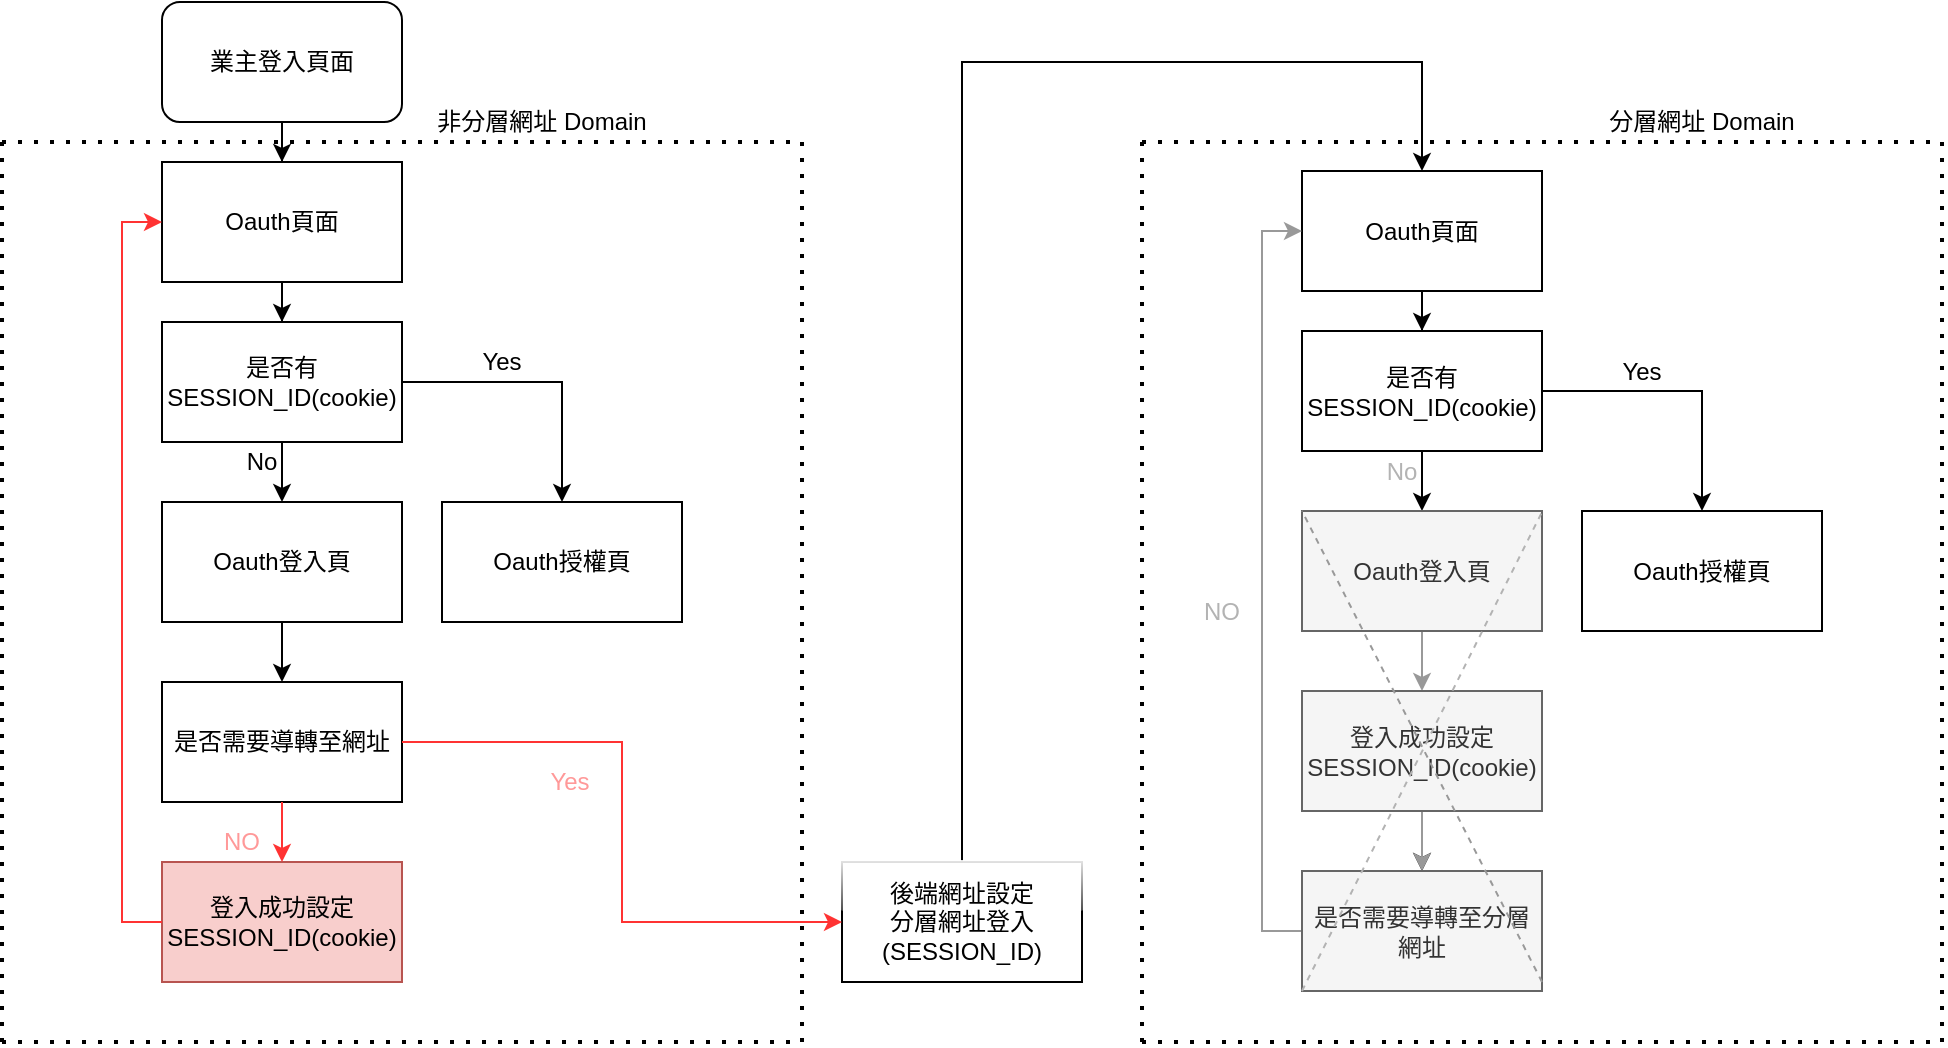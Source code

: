<mxfile version="14.9.8" type="github">
  <diagram id="D-UUqYlnIydJldvlOFWt" name="Page-1">
    <mxGraphModel dx="1886" dy="946" grid="1" gridSize="10" guides="1" tooltips="1" connect="1" arrows="1" fold="1" page="1" pageScale="1" pageWidth="827" pageHeight="1169" math="0" shadow="0">
      <root>
        <mxCell id="0" />
        <mxCell id="1" parent="0" />
        <mxCell id="tW6iTe2G2LZvE7hdBB6i-5" style="edgeStyle=orthogonalEdgeStyle;rounded=0;orthogonalLoop=1;jettySize=auto;html=1;entryX=0.5;entryY=0;entryDx=0;entryDy=0;" edge="1" parent="1" source="tW6iTe2G2LZvE7hdBB6i-1" target="tW6iTe2G2LZvE7hdBB6i-2">
          <mxGeometry relative="1" as="geometry" />
        </mxCell>
        <mxCell id="tW6iTe2G2LZvE7hdBB6i-1" value="業主登入頁面" style="rounded=1;whiteSpace=wrap;html=1;" vertex="1" parent="1">
          <mxGeometry x="190" y="50" width="120" height="60" as="geometry" />
        </mxCell>
        <mxCell id="tW6iTe2G2LZvE7hdBB6i-6" style="edgeStyle=orthogonalEdgeStyle;rounded=0;orthogonalLoop=1;jettySize=auto;html=1;entryX=0.5;entryY=0;entryDx=0;entryDy=0;" edge="1" parent="1" source="tW6iTe2G2LZvE7hdBB6i-2" target="tW6iTe2G2LZvE7hdBB6i-3">
          <mxGeometry relative="1" as="geometry" />
        </mxCell>
        <mxCell id="tW6iTe2G2LZvE7hdBB6i-2" value="Oauth頁面" style="rounded=0;whiteSpace=wrap;html=1;" vertex="1" parent="1">
          <mxGeometry x="190" y="130" width="120" height="60" as="geometry" />
        </mxCell>
        <mxCell id="tW6iTe2G2LZvE7hdBB6i-9" style="edgeStyle=orthogonalEdgeStyle;rounded=0;orthogonalLoop=1;jettySize=auto;html=1;exitX=0.5;exitY=1;exitDx=0;exitDy=0;entryX=0.5;entryY=0;entryDx=0;entryDy=0;" edge="1" parent="1" source="tW6iTe2G2LZvE7hdBB6i-3" target="tW6iTe2G2LZvE7hdBB6i-7">
          <mxGeometry relative="1" as="geometry" />
        </mxCell>
        <mxCell id="tW6iTe2G2LZvE7hdBB6i-10" style="edgeStyle=orthogonalEdgeStyle;rounded=0;orthogonalLoop=1;jettySize=auto;html=1;exitX=1;exitY=0.5;exitDx=0;exitDy=0;entryX=0.5;entryY=0;entryDx=0;entryDy=0;" edge="1" parent="1" source="tW6iTe2G2LZvE7hdBB6i-3" target="tW6iTe2G2LZvE7hdBB6i-8">
          <mxGeometry relative="1" as="geometry" />
        </mxCell>
        <mxCell id="tW6iTe2G2LZvE7hdBB6i-3" value="是否有SESSION_ID(cookie)" style="rounded=0;whiteSpace=wrap;html=1;" vertex="1" parent="1">
          <mxGeometry x="190" y="210" width="120" height="60" as="geometry" />
        </mxCell>
        <mxCell id="tW6iTe2G2LZvE7hdBB6i-18" style="edgeStyle=orthogonalEdgeStyle;rounded=0;orthogonalLoop=1;jettySize=auto;html=1;exitX=0.5;exitY=1;exitDx=0;exitDy=0;entryX=0.5;entryY=0;entryDx=0;entryDy=0;" edge="1" parent="1" source="tW6iTe2G2LZvE7hdBB6i-7">
          <mxGeometry relative="1" as="geometry">
            <mxPoint x="250" y="390" as="targetPoint" />
          </mxGeometry>
        </mxCell>
        <mxCell id="tW6iTe2G2LZvE7hdBB6i-7" value="Oauth登入頁" style="rounded=0;whiteSpace=wrap;html=1;" vertex="1" parent="1">
          <mxGeometry x="190" y="300" width="120" height="60" as="geometry" />
        </mxCell>
        <mxCell id="tW6iTe2G2LZvE7hdBB6i-8" value="Oauth授權頁" style="rounded=0;whiteSpace=wrap;html=1;" vertex="1" parent="1">
          <mxGeometry x="330" y="300" width="120" height="60" as="geometry" />
        </mxCell>
        <mxCell id="tW6iTe2G2LZvE7hdBB6i-11" value="Yes" style="text;html=1;strokeColor=none;fillColor=none;align=center;verticalAlign=middle;whiteSpace=wrap;rounded=0;" vertex="1" parent="1">
          <mxGeometry x="340" y="220" width="40" height="20" as="geometry" />
        </mxCell>
        <mxCell id="tW6iTe2G2LZvE7hdBB6i-13" value="No" style="text;html=1;strokeColor=none;fillColor=none;align=center;verticalAlign=middle;whiteSpace=wrap;rounded=0;" vertex="1" parent="1">
          <mxGeometry x="220" y="270" width="40" height="20" as="geometry" />
        </mxCell>
        <mxCell id="tW6iTe2G2LZvE7hdBB6i-29" value="" style="group;fontColor=#FF9999;" vertex="1" connectable="0" parent="1">
          <mxGeometry x="110" y="120" width="400" height="450" as="geometry" />
        </mxCell>
        <mxCell id="tW6iTe2G2LZvE7hdBB6i-25" value="" style="endArrow=none;dashed=1;html=1;dashPattern=1 3;strokeWidth=2;" edge="1" parent="tW6iTe2G2LZvE7hdBB6i-29">
          <mxGeometry width="50" height="50" relative="1" as="geometry">
            <mxPoint y="450" as="sourcePoint" />
            <mxPoint x="400" y="450" as="targetPoint" />
          </mxGeometry>
        </mxCell>
        <mxCell id="tW6iTe2G2LZvE7hdBB6i-26" value="" style="endArrow=none;dashed=1;html=1;dashPattern=1 3;strokeWidth=2;" edge="1" parent="tW6iTe2G2LZvE7hdBB6i-29">
          <mxGeometry width="50" height="50" relative="1" as="geometry">
            <mxPoint x="400" y="450" as="sourcePoint" />
            <mxPoint x="400" as="targetPoint" />
          </mxGeometry>
        </mxCell>
        <mxCell id="tW6iTe2G2LZvE7hdBB6i-27" value="" style="endArrow=none;dashed=1;html=1;dashPattern=1 3;strokeWidth=2;" edge="1" parent="tW6iTe2G2LZvE7hdBB6i-29">
          <mxGeometry width="50" height="50" relative="1" as="geometry">
            <mxPoint y="450" as="sourcePoint" />
            <mxPoint as="targetPoint" />
          </mxGeometry>
        </mxCell>
        <mxCell id="tW6iTe2G2LZvE7hdBB6i-28" value="" style="endArrow=none;dashed=1;html=1;dashPattern=1 3;strokeWidth=2;" edge="1" parent="tW6iTe2G2LZvE7hdBB6i-29">
          <mxGeometry width="50" height="50" relative="1" as="geometry">
            <mxPoint as="sourcePoint" />
            <mxPoint x="400" as="targetPoint" />
          </mxGeometry>
        </mxCell>
        <mxCell id="tW6iTe2G2LZvE7hdBB6i-54" value="Yes" style="text;html=1;align=center;verticalAlign=middle;whiteSpace=wrap;rounded=0;glass=1;fontColor=#FF9999;" vertex="1" parent="tW6iTe2G2LZvE7hdBB6i-29">
          <mxGeometry x="264" y="310" width="40" height="20" as="geometry" />
        </mxCell>
        <mxCell id="tW6iTe2G2LZvE7hdBB6i-20" value="&lt;font style=&quot;vertical-align: inherit&quot;&gt;&lt;font style=&quot;vertical-align: inherit&quot;&gt;是否需要導轉至網址&lt;/font&gt;&lt;/font&gt;" style="rounded=0;whiteSpace=wrap;html=1;" vertex="1" parent="tW6iTe2G2LZvE7hdBB6i-29">
          <mxGeometry x="80" y="270" width="120" height="60" as="geometry" />
        </mxCell>
        <mxCell id="tW6iTe2G2LZvE7hdBB6i-62" value="&lt;span&gt;登入成功設定SESSION_ID(cookie)&lt;/span&gt;" style="rounded=0;whiteSpace=wrap;html=1;fillColor=#f8cecc;strokeColor=#b85450;" vertex="1" parent="tW6iTe2G2LZvE7hdBB6i-29">
          <mxGeometry x="80" y="360" width="120" height="60" as="geometry" />
        </mxCell>
        <mxCell id="tW6iTe2G2LZvE7hdBB6i-23" value="NO" style="text;html=1;strokeColor=none;fillColor=none;align=center;verticalAlign=middle;whiteSpace=wrap;rounded=0;fontColor=#FF9999;" vertex="1" parent="tW6iTe2G2LZvE7hdBB6i-29">
          <mxGeometry x="100" y="340" width="40" height="20" as="geometry" />
        </mxCell>
        <mxCell id="tW6iTe2G2LZvE7hdBB6i-30" value="非分層網址 Domain" style="text;html=1;strokeColor=none;fillColor=none;align=center;verticalAlign=middle;whiteSpace=wrap;rounded=0;glass=1;" vertex="1" parent="1">
          <mxGeometry x="260" y="100" width="240" height="20" as="geometry" />
        </mxCell>
        <mxCell id="tW6iTe2G2LZvE7hdBB6i-31" style="edgeStyle=orthogonalEdgeStyle;rounded=0;orthogonalLoop=1;jettySize=auto;html=1;entryX=0.5;entryY=0;entryDx=0;entryDy=0;" edge="1" parent="1" source="tW6iTe2G2LZvE7hdBB6i-32" target="tW6iTe2G2LZvE7hdBB6i-35">
          <mxGeometry relative="1" as="geometry" />
        </mxCell>
        <mxCell id="tW6iTe2G2LZvE7hdBB6i-32" value="Oauth頁面" style="rounded=0;whiteSpace=wrap;html=1;" vertex="1" parent="1">
          <mxGeometry x="760" y="134.5" width="120" height="60" as="geometry" />
        </mxCell>
        <mxCell id="tW6iTe2G2LZvE7hdBB6i-33" style="edgeStyle=orthogonalEdgeStyle;rounded=0;orthogonalLoop=1;jettySize=auto;html=1;exitX=0.5;exitY=1;exitDx=0;exitDy=0;entryX=0.5;entryY=0;entryDx=0;entryDy=0;" edge="1" parent="1" source="tW6iTe2G2LZvE7hdBB6i-35" target="tW6iTe2G2LZvE7hdBB6i-37">
          <mxGeometry relative="1" as="geometry" />
        </mxCell>
        <mxCell id="tW6iTe2G2LZvE7hdBB6i-34" style="edgeStyle=orthogonalEdgeStyle;rounded=0;orthogonalLoop=1;jettySize=auto;html=1;exitX=1;exitY=0.5;exitDx=0;exitDy=0;entryX=0.5;entryY=0;entryDx=0;entryDy=0;" edge="1" parent="1" source="tW6iTe2G2LZvE7hdBB6i-35" target="tW6iTe2G2LZvE7hdBB6i-38">
          <mxGeometry relative="1" as="geometry" />
        </mxCell>
        <mxCell id="tW6iTe2G2LZvE7hdBB6i-35" value="是否有SESSION_ID(cookie)" style="rounded=0;whiteSpace=wrap;html=1;" vertex="1" parent="1">
          <mxGeometry x="760" y="214.5" width="120" height="60" as="geometry" />
        </mxCell>
        <mxCell id="tW6iTe2G2LZvE7hdBB6i-36" style="edgeStyle=orthogonalEdgeStyle;rounded=0;orthogonalLoop=1;jettySize=auto;html=1;exitX=0.5;exitY=1;exitDx=0;exitDy=0;entryX=0.5;entryY=0;entryDx=0;entryDy=0;strokeColor=#999999;" edge="1" parent="1" source="tW6iTe2G2LZvE7hdBB6i-37" target="tW6iTe2G2LZvE7hdBB6i-42">
          <mxGeometry relative="1" as="geometry" />
        </mxCell>
        <mxCell id="tW6iTe2G2LZvE7hdBB6i-37" value="Oauth登入頁" style="rounded=0;whiteSpace=wrap;html=1;fontColor=#333333;fillColor=#f5f5f5;strokeColor=#666666;" vertex="1" parent="1">
          <mxGeometry x="760" y="304.5" width="120" height="60" as="geometry" />
        </mxCell>
        <mxCell id="tW6iTe2G2LZvE7hdBB6i-38" value="Oauth授權頁" style="rounded=0;whiteSpace=wrap;html=1;" vertex="1" parent="1">
          <mxGeometry x="900" y="304.5" width="120" height="60" as="geometry" />
        </mxCell>
        <mxCell id="tW6iTe2G2LZvE7hdBB6i-39" value="Yes" style="text;html=1;strokeColor=none;fillColor=none;align=center;verticalAlign=middle;whiteSpace=wrap;rounded=0;" vertex="1" parent="1">
          <mxGeometry x="910" y="224.5" width="40" height="20" as="geometry" />
        </mxCell>
        <mxCell id="tW6iTe2G2LZvE7hdBB6i-40" value="No" style="text;html=1;strokeColor=none;fillColor=none;align=center;verticalAlign=middle;whiteSpace=wrap;rounded=0;fontColor=#B3B3B3;" vertex="1" parent="1">
          <mxGeometry x="790" y="274.5" width="40" height="20" as="geometry" />
        </mxCell>
        <mxCell id="tW6iTe2G2LZvE7hdBB6i-41" style="edgeStyle=orthogonalEdgeStyle;rounded=0;orthogonalLoop=1;jettySize=auto;html=1;entryX=0.5;entryY=0;entryDx=0;entryDy=0;" edge="1" parent="1" source="tW6iTe2G2LZvE7hdBB6i-42" target="tW6iTe2G2LZvE7hdBB6i-44">
          <mxGeometry relative="1" as="geometry" />
        </mxCell>
        <mxCell id="tW6iTe2G2LZvE7hdBB6i-60" value="" style="edgeStyle=orthogonalEdgeStyle;rounded=0;orthogonalLoop=1;jettySize=auto;html=1;fontColor=#999999;strokeColor=#999999;" edge="1" parent="1" source="tW6iTe2G2LZvE7hdBB6i-42" target="tW6iTe2G2LZvE7hdBB6i-44">
          <mxGeometry relative="1" as="geometry" />
        </mxCell>
        <mxCell id="tW6iTe2G2LZvE7hdBB6i-42" value="&lt;span&gt;登入成功設定SESSION_ID(cookie)&lt;/span&gt;" style="rounded=0;whiteSpace=wrap;html=1;fillColor=#f5f5f5;strokeColor=#666666;fontColor=#333333;" vertex="1" parent="1">
          <mxGeometry x="760" y="394.5" width="120" height="60" as="geometry" />
        </mxCell>
        <mxCell id="tW6iTe2G2LZvE7hdBB6i-43" style="edgeStyle=orthogonalEdgeStyle;rounded=0;orthogonalLoop=1;jettySize=auto;html=1;exitX=0;exitY=0.5;exitDx=0;exitDy=0;entryX=0;entryY=0.5;entryDx=0;entryDy=0;strokeColor=#999999;" edge="1" parent="1" source="tW6iTe2G2LZvE7hdBB6i-44" target="tW6iTe2G2LZvE7hdBB6i-32">
          <mxGeometry relative="1" as="geometry" />
        </mxCell>
        <mxCell id="tW6iTe2G2LZvE7hdBB6i-44" value="是否需要導轉至分層網址" style="rounded=0;whiteSpace=wrap;html=1;fillColor=#f5f5f5;strokeColor=#666666;fontColor=#333333;" vertex="1" parent="1">
          <mxGeometry x="760" y="484.5" width="120" height="60" as="geometry" />
        </mxCell>
        <mxCell id="tW6iTe2G2LZvE7hdBB6i-45" value="NO" style="text;html=1;strokeColor=none;fillColor=none;align=center;verticalAlign=middle;whiteSpace=wrap;rounded=0;fontColor=#B3B3B3;" vertex="1" parent="1">
          <mxGeometry x="700" y="344.5" width="40" height="20" as="geometry" />
        </mxCell>
        <mxCell id="tW6iTe2G2LZvE7hdBB6i-46" value="" style="group" vertex="1" connectable="0" parent="1">
          <mxGeometry x="680" y="120" width="400" height="450" as="geometry" />
        </mxCell>
        <mxCell id="tW6iTe2G2LZvE7hdBB6i-47" value="" style="endArrow=none;dashed=1;html=1;dashPattern=1 3;strokeWidth=2;" edge="1" parent="tW6iTe2G2LZvE7hdBB6i-46">
          <mxGeometry width="50" height="50" relative="1" as="geometry">
            <mxPoint y="450" as="sourcePoint" />
            <mxPoint x="400" y="450" as="targetPoint" />
          </mxGeometry>
        </mxCell>
        <mxCell id="tW6iTe2G2LZvE7hdBB6i-48" value="" style="endArrow=none;dashed=1;html=1;dashPattern=1 3;strokeWidth=2;" edge="1" parent="tW6iTe2G2LZvE7hdBB6i-46">
          <mxGeometry width="50" height="50" relative="1" as="geometry">
            <mxPoint x="400" y="450" as="sourcePoint" />
            <mxPoint x="400" as="targetPoint" />
          </mxGeometry>
        </mxCell>
        <mxCell id="tW6iTe2G2LZvE7hdBB6i-49" value="" style="endArrow=none;dashed=1;html=1;dashPattern=1 3;strokeWidth=2;" edge="1" parent="tW6iTe2G2LZvE7hdBB6i-46">
          <mxGeometry width="50" height="50" relative="1" as="geometry">
            <mxPoint y="450" as="sourcePoint" />
            <mxPoint as="targetPoint" />
          </mxGeometry>
        </mxCell>
        <mxCell id="tW6iTe2G2LZvE7hdBB6i-50" value="" style="endArrow=none;dashed=1;html=1;dashPattern=1 3;strokeWidth=2;" edge="1" parent="tW6iTe2G2LZvE7hdBB6i-46">
          <mxGeometry width="50" height="50" relative="1" as="geometry">
            <mxPoint as="sourcePoint" />
            <mxPoint x="400" as="targetPoint" />
          </mxGeometry>
        </mxCell>
        <mxCell id="tW6iTe2G2LZvE7hdBB6i-56" style="edgeStyle=orthogonalEdgeStyle;rounded=0;orthogonalLoop=1;jettySize=auto;html=1;exitX=0.5;exitY=0;exitDx=0;exitDy=0;entryX=0.5;entryY=0;entryDx=0;entryDy=0;" edge="1" parent="1" source="tW6iTe2G2LZvE7hdBB6i-52" target="tW6iTe2G2LZvE7hdBB6i-32">
          <mxGeometry relative="1" as="geometry">
            <Array as="points">
              <mxPoint x="590" y="80" />
              <mxPoint x="820" y="80" />
            </Array>
          </mxGeometry>
        </mxCell>
        <mxCell id="tW6iTe2G2LZvE7hdBB6i-52" value="後端網址設定&lt;br&gt;分層網址登入&lt;br&gt;(SESSION_ID)" style="rounded=0;whiteSpace=wrap;html=1;glass=1;" vertex="1" parent="1">
          <mxGeometry x="530" y="480" width="120" height="60" as="geometry" />
        </mxCell>
        <mxCell id="tW6iTe2G2LZvE7hdBB6i-57" value="分層網址 Domain" style="text;html=1;strokeColor=none;fillColor=none;align=center;verticalAlign=middle;whiteSpace=wrap;rounded=0;glass=1;" vertex="1" parent="1">
          <mxGeometry x="840" y="100" width="240" height="20" as="geometry" />
        </mxCell>
        <mxCell id="tW6iTe2G2LZvE7hdBB6i-63" style="edgeStyle=orthogonalEdgeStyle;rounded=0;orthogonalLoop=1;jettySize=auto;html=1;exitX=0.5;exitY=1;exitDx=0;exitDy=0;fontColor=#FF3333;strokeColor=#FF3333;" edge="1" parent="1" source="tW6iTe2G2LZvE7hdBB6i-20">
          <mxGeometry relative="1" as="geometry">
            <mxPoint x="250" y="480" as="targetPoint" />
          </mxGeometry>
        </mxCell>
        <mxCell id="tW6iTe2G2LZvE7hdBB6i-65" style="edgeStyle=orthogonalEdgeStyle;rounded=0;orthogonalLoop=1;jettySize=auto;html=1;exitX=1;exitY=0.5;exitDx=0;exitDy=0;entryX=0;entryY=0.5;entryDx=0;entryDy=0;fontColor=#FF3333;strokeColor=#FF3333;" edge="1" parent="1" source="tW6iTe2G2LZvE7hdBB6i-20" target="tW6iTe2G2LZvE7hdBB6i-52">
          <mxGeometry relative="1" as="geometry" />
        </mxCell>
        <mxCell id="tW6iTe2G2LZvE7hdBB6i-66" style="edgeStyle=orthogonalEdgeStyle;rounded=0;orthogonalLoop=1;jettySize=auto;html=1;exitX=0;exitY=0.5;exitDx=0;exitDy=0;entryX=0;entryY=0.5;entryDx=0;entryDy=0;fontColor=#FF9999;strokeColor=#FF3333;" edge="1" parent="1" source="tW6iTe2G2LZvE7hdBB6i-62" target="tW6iTe2G2LZvE7hdBB6i-2">
          <mxGeometry relative="1" as="geometry" />
        </mxCell>
        <mxCell id="tW6iTe2G2LZvE7hdBB6i-67" value="" style="endArrow=none;dashed=1;html=1;fontColor=#FF9999;exitX=0;exitY=1;exitDx=0;exitDy=0;strokeColor=#B3B3B3;" edge="1" parent="1" source="tW6iTe2G2LZvE7hdBB6i-44">
          <mxGeometry width="50" height="50" relative="1" as="geometry">
            <mxPoint x="830" y="355" as="sourcePoint" />
            <mxPoint x="880" y="305" as="targetPoint" />
          </mxGeometry>
        </mxCell>
        <mxCell id="tW6iTe2G2LZvE7hdBB6i-68" value="" style="endArrow=none;dashed=1;html=1;fontColor=#FF9999;entryX=0;entryY=0;entryDx=0;entryDy=0;strokeColor=#999999;" edge="1" parent="1" target="tW6iTe2G2LZvE7hdBB6i-37">
          <mxGeometry width="50" height="50" relative="1" as="geometry">
            <mxPoint x="880" y="540" as="sourcePoint" />
            <mxPoint x="720" y="350" as="targetPoint" />
          </mxGeometry>
        </mxCell>
      </root>
    </mxGraphModel>
  </diagram>
</mxfile>
